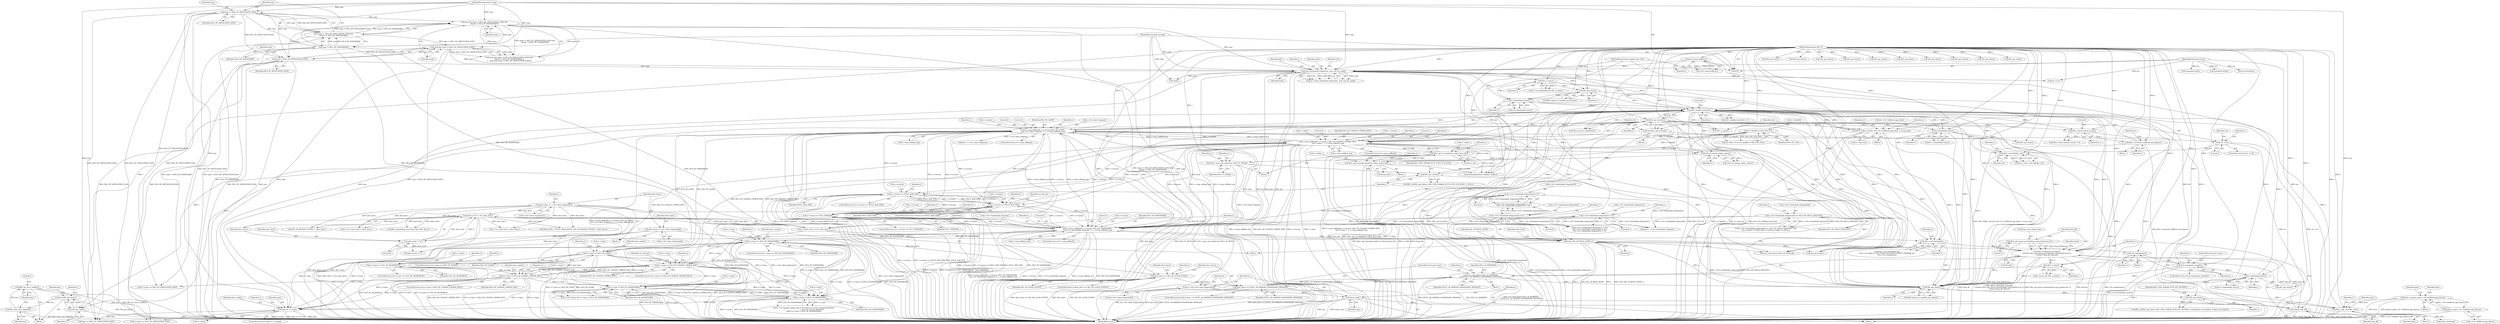 digraph "0_openssl_103b171d8fc282ef435f8de9afbf7782e312961f_3@pointer" {
"1000754" [label="(Call,BIO_set_retry_read(bio))"];
"1000752" [label="(Call,BIO_clear_retry_flags(bio))"];
"1000743" [label="(Call,bio=SSL_get_rbio(s))"];
"1000745" [label="(Call,SSL_get_rbio(s))"];
"1000355" [label="(Call,dtls1_handle_timeout(s))"];
"1001112" [label="(Call,cb(s, SSL_CB_READ_ALERT, j))"];
"1000374" [label="(Call,dtls1_get_record(s))"];
"1000157" [label="(MethodParameterIn,SSL *s)"];
"1001057" [label="(Call,s->msg_callback(0, s->version, SSL3_RT_ALERT, \n\t\t\t\ts->d1->alert_fragment, 2, s, s->msg_callback_arg))"];
"1001404" [label="(Call,s->version == DTLS1_BAD_VER)"];
"1001358" [label="(Call,s->msg_callback(0, s->version, SSL3_RT_CHANGE_CIPHER_SPEC, \n\t\t\t\trr->data, 1, s, s->msg_callback_arg))"];
"1001313" [label="(Call,s->version == DTLS1_BAD_VER)"];
"1001588" [label="(Call,s->version == TLS1_VERSION)"];
"1000906" [label="(Call,s->msg_callback(0, s->version, SSL3_RT_HANDSHAKE, \n\t\t\t\ts->d1->handshake_fragment, 4, s, s->msg_callback_arg))"];
"1000631" [label="(Call,rr->type == SSL3_RT_HANDSHAKE)"];
"1000463" [label="(Call,type == rr->type)"];
"1000216" [label="(Call,have_handshake_fragment(s, type, buf, len, peek))"];
"1000185" [label="(Call,ssl3_setup_buffers(s))"];
"1000192" [label="(Call,type && (type != SSL3_RT_APPLICATION_DATA) && \n\t\t(type != SSL3_RT_HANDSHAKE))"];
"1000198" [label="(Call,type != SSL3_RT_HANDSHAKE)"];
"1000195" [label="(Call,type != SSL3_RT_APPLICATION_DATA)"];
"1000158" [label="(MethodParameterIn,int type)"];
"1000194" [label="(Call,(type != SSL3_RT_APPLICATION_DATA) && \n\t\t(type != SSL3_RT_HANDSHAKE))"];
"1000203" [label="(Call,type != SSL3_RT_APPLICATION_DATA)"];
"1000159" [label="(MethodParameterIn,unsigned char *buf)"];
"1000160" [label="(MethodParameterIn,int len)"];
"1000201" [label="(Call,peek && (type != SSL3_RT_APPLICATION_DATA))"];
"1000161" [label="(MethodParameterIn,int peek)"];
"1000662" [label="(Call,rr->type == SSL3_RT_ALERT)"];
"1001295" [label="(Call,rr->type == SSL3_RT_CHANGE_CIPHER_SPEC)"];
"1000722" [label="(Call,rr->type != SSL3_RT_CHANGE_CIPHER_SPEC)"];
"1000693" [label="(Call,rr->type == TLS1_RT_HEARTBEAT)"];
"1000401" [label="(Call,rr->type != SSL3_RT_HANDSHAKE)"];
"1000420" [label="(Call,rr->type != SSL3_RT_HANDSHAKE)"];
"1000866" [label="(Call,s->d1->handshake_fragment[1] != 0)"];
"1000885" [label="(Call,s->d1->handshake_fragment[3] != 0)"];
"1000834" [label="(Call,s->d1->handshake_fragment[0] == SSL3_MT_HELLO_REQUEST)"];
"1000876" [label="(Call,s->d1->handshake_fragment[2] != 0)"];
"1001334" [label="(Call,rr->data[0] != SSL3_MT_CCS)"];
"1001306" [label="(Call,dtls1_get_ccs_header(rr->data, &ccs_hdr))"];
"1001437" [label="(Call,dtls1_get_message_header(rr->data, &msg_hdr))"];
"1001105" [label="(Call,j = (alert_level << 8) | alert_descr)"];
"1001107" [label="(Call,(alert_level << 8) | alert_descr)"];
"1001108" [label="(Call,alert_level << 8)"];
"1001027" [label="(Call,alert_level = s->d1->alert_fragment[0])"];
"1001037" [label="(Call,alert_descr = s->d1->alert_fragment[1])"];
"1000426" [label="(Call,dtls1_buffer_record(s, &(s->d1->buffered_app_data), rr->seq_num))"];
"1000235" [label="(Call,SSL_get_rbio(s))"];
"1000231" [label="(Call,SSL_in_init(s))"];
"1000924" [label="(Call,SSL_is_init_finished(s))"];
"1001525" [label="(Call,s->handshake_func(s))"];
"1000961" [label="(Call,s->handshake_func(s))"];
"1000956" [label="(Call,ssl3_renegotiate_check(s))"];
"1000953" [label="(Call,ssl3_renegotiate(s))"];
"1000344" [label="(Call,dtls1_copy_record(s, item))"];
"1000333" [label="(Call,SSL_get_rbio(s))"];
"1000321" [label="(Call,SSL_get_rbio(s))"];
"1001194" [label="(Call,dtls1_retransmit_message(s,\n\t\t\t\t\t\t\t\t\t\t dtls1_get_queue_priority(frag->msg_header.seq, 0),\n\t\t\t\t\t\t\t\t\t\t frag_off, &found))"];
"1001196" [label="(Call,dtls1_get_queue_priority(frag->msg_header.seq, 0))"];
"1001191" [label="(Call,n2l3(p, frag_off))"];
"1001188" [label="(Call,n2s(p, seq))"];
"1001178" [label="(Call,*p = &(s->d1->alert_fragment[2]))"];
"1000259" [label="(Call,s->handshake_func(s))"];
"1000383" [label="(Call,dtls1_read_failed(s, ret))"];
"1000377" [label="(Call,ret <= 0)"];
"1000372" [label="(Call,ret=dtls1_get_record(s))"];
"1001475" [label="(Call,dtls1_retransmit_buffered_messages(s))"];
"1001469" [label="(Call,dtls1_check_timeout_num(s))"];
"1001416" [label="(Call,SSL_get_wbio(s))"];
"1001400" [label="(Call,dtls1_reset_seq_numbers(s, SSL3_CC_READ))"];
"1001397" [label="(Call,ssl3_do_change_cipher_spec(s))"];
"1001210" [label="(Call,SSL_in_init(s))"];
"1001213" [label="(Call,ssl3_send_alert(s,SSL3_AL_WARNING,\n\t\t\t\t\t\tDTLS1_AD_MISSING_HANDSHAKE_MESSAGE))"];
"1001171" [label="(Call,alert_descr == DTLS1_AD_MISSING_HANDSHAKE_MESSAGE)"];
"1001129" [label="(Call,alert_descr == SSL_AD_CLOSE_NOTIFY)"];
"1000306" [label="(Call,item = pqueue_pop(s->d1->buffered_app_data.q))"];
"1000308" [label="(Call,pqueue_pop(s->d1->buffered_app_data.q))"];
"1001469" [label="(Call,dtls1_check_timeout_num(s))"];
"1000694" [label="(Call,rr->type)"];
"1000586" [label="(Call,SSL_get_rbio(s))"];
"1000941" [label="(Block,)"];
"1000630" [label="(ControlStructure,if (rr->type == SSL3_RT_HANDSHAKE))"];
"1000333" [label="(Call,SSL_get_rbio(s))"];
"1000527" [label="(Call,!peek)"];
"1001335" [label="(Call,rr->data[0])"];
"1000911" [label="(Identifier,SSL3_RT_HANDSHAKE)"];
"1001396" [label="(Call,!ssl3_do_change_cipher_spec(s))"];
"1001192" [label="(Identifier,p)"];
"1001129" [label="(Call,alert_descr == SSL_AD_CLOSE_NOTIFY)"];
"1000723" [label="(Call,rr->type)"];
"1000231" [label="(Call,SSL_in_init(s))"];
"1000257" [label="(Call,i=s->handshake_func(s))"];
"1001189" [label="(Identifier,p)"];
"1000635" [label="(Identifier,SSL3_RT_HANDSHAKE)"];
"1000912" [label="(Call,s->d1->handshake_fragment)"];
"1001037" [label="(Call,alert_descr = s->d1->alert_fragment[1])"];
"1001195" [label="(Identifier,s)"];
"1000322" [label="(Identifier,s)"];
"1000925" [label="(Identifier,s)"];
"1001107" [label="(Call,(alert_level << 8) | alert_descr)"];
"1000768" [label="(Identifier,dest_maxlen)"];
"1000515" [label="(Call,memcpy(buf,&(rr->data[rr->off]),n))"];
"1001236" [label="(Call,SSLerr(SSL_F_DTLS1_READ_BYTES, SSL_AD_REASON_OFFSET + alert_descr))"];
"1001306" [label="(Call,dtls1_get_ccs_header(rr->data, &ccs_hdr))"];
"1000398" [label="(Identifier,s)"];
"1001027" [label="(Call,alert_level = s->d1->alert_fragment[0])"];
"1000867" [label="(Call,s->d1->handshake_fragment[1])"];
"1001016" [label="(ControlStructure,goto start;)"];
"1000842" [label="(Identifier,SSL3_MT_HELLO_REQUEST)"];
"1000754" [label="(Call,BIO_set_retry_read(bio))"];
"1000382" [label="(Identifier,ret)"];
"1001296" [label="(Call,rr->type)"];
"1001328" [label="(Call,(rr->off != 0) || (rr->data[0] != SSL3_MT_CCS))"];
"1000428" [label="(Call,&(s->d1->buffered_app_data))"];
"1001589" [label="(Call,s->version)"];
"1001317" [label="(Identifier,DTLS1_BAD_VER)"];
"1000465" [label="(Call,rr->type)"];
"1001130" [label="(Identifier,alert_descr)"];
"1001229" [label="(Call,s->s3->fatal_alert = alert_descr)"];
"1001300" [label="(Block,)"];
"1000512" [label="(Call,(unsigned int)len)"];
"1000918" [label="(Identifier,s)"];
"1001196" [label="(Call,dtls1_get_queue_priority(frag->msg_header.seq, 0))"];
"1001571" [label="(Call,SSL_get_rbio(s))"];
"1001059" [label="(Call,s->version)"];
"1001588" [label="(Call,s->version == TLS1_VERSION)"];
"1001689" [label="(Call,ssl3_send_alert(s,SSL3_AL_FATAL,al))"];
"1000308" [label="(Call,pqueue_pop(s->d1->buffered_app_data.q))"];
"1000373" [label="(Identifier,ret)"];
"1000560" [label="(Call,SSL_get_rbio(s))"];
"1000344" [label="(Call,dtls1_copy_record(s, item))"];
"1001437" [label="(Call,dtls1_get_message_header(rr->data, &msg_hdr))"];
"1000204" [label="(Identifier,type)"];
"1001188" [label="(Call,n2s(p, seq))"];
"1000377" [label="(Call,ret <= 0)"];
"1001404" [label="(Call,s->version == DTLS1_BAD_VER)"];
"1000884" [label="(Literal,0)"];
"1000199" [label="(Identifier,type)"];
"1000218" [label="(Identifier,type)"];
"1000676" [label="(Call,dest = s->d1->alert_fragment)"];
"1001319" [label="(Identifier,ccs_hdr_len)"];
"1000321" [label="(Call,SSL_get_rbio(s))"];
"1001039" [label="(Call,s->d1->alert_fragment[1])"];
"1001007" [label="(Call,SSL_get_rbio(s))"];
"1001028" [label="(Identifier,alert_level)"];
"1000874" [label="(Literal,0)"];
"1000462" [label="(ControlStructure,if (type == rr->type))"];
"1000356" [label="(Identifier,s)"];
"1001053" [label="(ControlStructure,if (s->msg_callback))"];
"1001364" [label="(Call,rr->data)"];
"1001359" [label="(Literal,0)"];
"1001128" [label="(ControlStructure,if (alert_descr == SSL_AD_CLOSE_NOTIFY))"];
"1000383" [label="(Call,dtls1_read_failed(s, ret))"];
"1000196" [label="(Identifier,type)"];
"1000421" [label="(Call,rr->type)"];
"1001466" [label="(Block,)"];
"1001408" [label="(Identifier,DTLS1_BAD_VER)"];
"1001416" [label="(Call,SSL_get_wbio(s))"];
"1001058" [label="(Literal,0)"];
"1000334" [label="(Identifier,s)"];
"1000923" [label="(Call,SSL_is_init_finished(s) &&\n\t\t\t!(s->s3->flags & SSL3_FLAGS_NO_RENEGOTIATE_CIPHERS) &&\n\t\t\t!s->s3->renegotiate)"];
"1001312" [label="(ControlStructure,if (s->version == DTLS1_BAD_VER))"];
"1000744" [label="(Identifier,bio)"];
"1001294" [label="(ControlStructure,if (rr->type == SSL3_RT_CHANGE_CIPHER_SPEC))"];
"1001197" [label="(Call,frag->msg_header.seq)"];
"1001203" [label="(Identifier,frag_off)"];
"1001178" [label="(Call,*p = &(s->d1->alert_fragment[2]))"];
"1000734" [label="(Block,)"];
"1000889" [label="(Identifier,s)"];
"1000346" [label="(Identifier,item)"];
"1000645" [label="(Call,dest = s->d1->handshake_fragment)"];
"1001310" [label="(Call,&ccs_hdr)"];
"1001435" [label="(Block,)"];
"1000378" [label="(Identifier,ret)"];
"1000755" [label="(Identifier,bio)"];
"1001068" [label="(Literal,2)"];
"1001479" [label="(Identifier,rr)"];
"1000931" [label="(Identifier,s)"];
"1001049" [label="(Identifier,s)"];
"1000697" [label="(Identifier,TLS1_RT_HEARTBEAT)"];
"1000664" [label="(Identifier,rr)"];
"1000955" [label="(ControlStructure,if (ssl3_renegotiate_check(s)))"];
"1001415" [label="(Call,BIO_ctrl(SSL_get_wbio(s), BIO_CTRL_DGRAM_SCTP_AUTH_CCS_RCVD, 1, NULL))"];
"1001115" [label="(Identifier,j)"];
"1000663" [label="(Call,rr->type)"];
"1000699" [label="(Call,dtls1_process_heartbeat(s))"];
"1001299" [label="(Identifier,SSL3_RT_CHANGE_CIPHER_SPEC)"];
"1000721" [label="(ControlStructure,if (rr->type != SSL3_RT_CHANGE_CIPHER_SPEC))"];
"1001137" [label="(Identifier,s)"];
"1001363" [label="(Identifier,SSL3_RT_CHANGE_CIPHER_SPEC)"];
"1001191" [label="(Call,n2l3(p, frag_off))"];
"1000381" [label="(Call,ret = dtls1_read_failed(s, ret))"];
"1000235" [label="(Call,SSL_get_rbio(s))"];
"1000345" [label="(Identifier,s)"];
"1001216" [label="(Identifier,DTLS1_AD_MISSING_HANDSHAKE_MESSAGE)"];
"1001038" [label="(Identifier,alert_descr)"];
"1001525" [label="(Call,s->handshake_func(s))"];
"1000589" [label="(Call,SSL_get_rbio(s))"];
"1001207" [label="(Call,! found  && SSL_in_init(s))"];
"1000226" [label="(Call,!s->in_handshake && SSL_in_init(s))"];
"1000186" [label="(Identifier,s)"];
"1000875" [label="(Call,(s->d1->handshake_fragment[2] != 0) ||\n\t\t\t(s->d1->handshake_fragment[3] != 0))"];
"1000354" [label="(Call,dtls1_handle_timeout(s) > 0)"];
"1001108" [label="(Call,alert_level << 8)"];
"1000715" [label="(Call,SSL_get_rbio(s))"];
"1000214" [label="(Call,ret = have_handshake_fragment(s, type, buf, len, peek))"];
"1000385" [label="(Identifier,ret)"];
"1000834" [label="(Call,s->d1->handshake_fragment[0] == SSL3_MT_HELLO_REQUEST)"];
"1000962" [label="(Identifier,s)"];
"1000669" [label="(Identifier,dest_maxlen)"];
"1000494" [label="(Return,return(len);)"];
"1001427" [label="(Identifier,s)"];
"1001139" [label="(Call,SSL_get_rbio(s))"];
"1000885" [label="(Call,s->d1->handshake_fragment[3] != 0)"];
"1001403" [label="(ControlStructure,if (s->version == DTLS1_BAD_VER))"];
"1000320" [label="(Call,BIO_dgram_is_sctp(SSL_get_rbio(s)))"];
"1001114" [label="(Identifier,SSL_CB_READ_ALERT)"];
"1001398" [label="(Identifier,s)"];
"1001697" [label="(MethodReturn,int)"];
"1001304" [label="(Identifier,ccs_hdr_len)"];
"1000638" [label="(Identifier,dest_maxlen)"];
"1001213" [label="(Call,ssl3_send_alert(s,SSL3_AL_WARNING,\n\t\t\t\t\t\tDTLS1_AD_MISSING_HANDSHAKE_MESSAGE))"];
"1000746" [label="(Identifier,s)"];
"1000191" [label="(Call,(type && (type != SSL3_RT_APPLICATION_DATA) && \n\t\t(type != SSL3_RT_HANDSHAKE)) ||\n\t    (peek && (type != SSL3_RT_APPLICATION_DATA)))"];
"1001193" [label="(Identifier,frag_off)"];
"1000846" [label="(Identifier,s)"];
"1001313" [label="(Call,s->version == DTLS1_BAD_VER)"];
"1000886" [label="(Call,s->d1->handshake_fragment[3])"];
"1000498" [label="(Call,(unsigned int)len)"];
"1000724" [label="(Identifier,rr)"];
"1001112" [label="(Call,cb(s, SSL_CB_READ_ALERT, j))"];
"1000349" [label="(Identifier,item)"];
"1000203" [label="(Call,type != SSL3_RT_APPLICATION_DATA)"];
"1000157" [label="(MethodParameterIn,SSL *s)"];
"1000220" [label="(Identifier,len)"];
"1001118" [label="(Identifier,alert_level)"];
"1000185" [label="(Call,ssl3_setup_buffers(s))"];
"1001104" [label="(Block,)"];
"1000236" [label="(Identifier,s)"];
"1000198" [label="(Call,type != SSL3_RT_HANDSHAKE)"];
"1001470" [label="(Identifier,s)"];
"1000192" [label="(Call,type && (type != SSL3_RT_APPLICATION_DATA) && \n\t\t(type != SSL3_RT_HANDSHAKE))"];
"1001062" [label="(Identifier,SSL3_RT_ALERT)"];
"1001315" [label="(Identifier,s)"];
"1001209" [label="(Identifier,found)"];
"1001069" [label="(Identifier,s)"];
"1000954" [label="(Identifier,s)"];
"1001360" [label="(Call,s->version)"];
"1001400" [label="(Call,dtls1_reset_seq_numbers(s, SSL3_CC_READ))"];
"1000219" [label="(Identifier,buf)"];
"1000631" [label="(Call,rr->type == SSL3_RT_HANDSHAKE)"];
"1000160" [label="(MethodParameterIn,int len)"];
"1001204" [label="(Call,&found)"];
"1001592" [label="(Identifier,TLS1_VERSION)"];
"1000402" [label="(Call,rr->type)"];
"1000749" [label="(Identifier,s)"];
"1000427" [label="(Identifier,s)"];
"1001476" [label="(Identifier,s)"];
"1000371" [label="(Block,)"];
"1001190" [label="(Identifier,seq)"];
"1001402" [label="(Identifier,SSL3_CC_READ)"];
"1000743" [label="(Call,bio=SSL_get_rbio(s))"];
"1000332" [label="(Call,BIO_ctrl(SSL_get_rbio(s), BIO_CTRL_DGRAM_SCTP_SET_RCVINFO, sizeof(rdata->recordinfo), &rdata->recordinfo))"];
"1000906" [label="(Call,s->msg_callback(0, s->version, SSL3_RT_HANDSHAKE, \n\t\t\t\ts->d1->handshake_fragment, 4, s, s->msg_callback_arg))"];
"1001117" [label="(Call,alert_level == 1)"];
"1000195" [label="(Call,type != SSL3_RT_APPLICATION_DATA)"];
"1001109" [label="(Identifier,alert_level)"];
"1000604" [label="(Call,SSL_get_rbio(s))"];
"1000306" [label="(Call,item = pqueue_pop(s->d1->buffered_app_data.q))"];
"1000491" [label="(Call,len <= 0)"];
"1000957" [label="(Identifier,s)"];
"1000902" [label="(ControlStructure,if (s->msg_callback))"];
"1000661" [label="(ControlStructure,if (rr->type == SSL3_RT_ALERT))"];
"1000731" [label="(Identifier,rr)"];
"1001441" [label="(Call,&msg_hdr)"];
"1001238" [label="(Call,SSL_AD_REASON_OFFSET + alert_descr)"];
"1001369" [label="(Call,s->msg_callback_arg)"];
"1000960" [label="(Identifier,i)"];
"1001215" [label="(Identifier,SSL3_AL_WARNING)"];
"1000662" [label="(Call,rr->type == SSL3_RT_ALERT)"];
"1000471" [label="(Call,SSL_in_init(s))"];
"1000961" [label="(Call,s->handshake_func(s))"];
"1000880" [label="(Identifier,s)"];
"1001274" [label="(ControlStructure,goto start;)"];
"1001368" [label="(Identifier,s)"];
"1001171" [label="(Call,alert_descr == DTLS1_AD_MISSING_HANDSHAKE_MESSAGE)"];
"1000318" [label="(Block,)"];
"1001412" [label="(Identifier,s)"];
"1000205" [label="(Identifier,SSL3_RT_APPLICATION_DATA)"];
"1000351" [label="(Call,pitem_free(item))"];
"1000197" [label="(Identifier,SSL3_RT_APPLICATION_DATA)"];
"1001307" [label="(Call,rr->data)"];
"1001405" [label="(Call,s->version)"];
"1001358" [label="(Call,s->msg_callback(0, s->version, SSL3_RT_CHANGE_CIPHER_SPEC, \n\t\t\t\trr->data, 1, s, s->msg_callback_arg))"];
"1001446" [label="(Identifier,rr)"];
"1001314" [label="(Call,s->version)"];
"1000217" [label="(Identifier,s)"];
"1000232" [label="(Identifier,s)"];
"1000594" [label="(Call,SSL_get_rbio(s))"];
"1000158" [label="(MethodParameterIn,int type)"];
"1000426" [label="(Call,dtls1_buffer_record(s, &(s->d1->buffered_app_data), rr->seq_num))"];
"1000953" [label="(Call,ssl3_renegotiate(s))"];
"1001438" [label="(Call,rr->data)"];
"1000835" [label="(Call,s->d1->handshake_fragment[0])"];
"1000876" [label="(Call,s->d1->handshake_fragment[2] != 0)"];
"1000307" [label="(Identifier,item)"];
"1000692" [label="(ControlStructure,if (rr->type == TLS1_RT_HEARTBEAT))"];
"1001111" [label="(Identifier,alert_descr)"];
"1000379" [label="(Literal,0)"];
"1001418" [label="(Identifier,BIO_CTRL_DGRAM_SCTP_AUTH_CCS_RCVD)"];
"1000420" [label="(Call,rr->type != SSL3_RT_HANDSHAKE)"];
"1001106" [label="(Identifier,j)"];
"1001194" [label="(Call,dtls1_retransmit_message(s,\n\t\t\t\t\t\t\t\t\t\t dtls1_get_queue_priority(frag->msg_header.seq, 0),\n\t\t\t\t\t\t\t\t\t\t frag_off, &found))"];
"1000414" [label="(Call,s->s3->change_cipher_spec /* set when we receive ChangeCipherSpec,\n\t                               * reset by ssl3_get_finished */\n\t\t&& (rr->type != SSL3_RT_HANDSHAKE))"];
"1001121" [label="(Call,s->s3->warn_alert = alert_descr)"];
"1001180" [label="(Call,&(s->d1->alert_fragment[2]))"];
"1001587" [label="(ControlStructure,if (s->version == TLS1_VERSION))"];
"1000384" [label="(Identifier,s)"];
"1000956" [label="(Call,ssl3_renegotiate_check(s))"];
"1001155" [label="(Call,SSL_get_rbio(s))"];
"1000221" [label="(Identifier,peek)"];
"1001325" [label="(Identifier,rr)"];
"1000745" [label="(Call,SSL_get_rbio(s))"];
"1001354" [label="(ControlStructure,if (s->msg_callback))"];
"1000866" [label="(Call,s->d1->handshake_fragment[1] != 0)"];
"1000161" [label="(MethodParameterIn,int peek)"];
"1001025" [label="(Block,)"];
"1001173" [label="(Identifier,DTLS1_AD_MISSING_HANDSHAKE_MESSAGE)"];
"1000712" [label="(Call,SSL_get_rbio(s))"];
"1000395" [label="(Call,s->d1->listen && rr->type != SSL3_RT_HANDSHAKE)"];
"1001174" [label="(Block,)"];
"1001417" [label="(Identifier,s)"];
"1000632" [label="(Call,rr->type)"];
"1000375" [label="(Identifier,s)"];
"1001029" [label="(Call,s->d1->alert_fragment[0])"];
"1001367" [label="(Literal,1)"];
"1000234" [label="(Call,BIO_dgram_is_sctp(SSL_get_rbio(s)))"];
"1000752" [label="(Call,BIO_clear_retry_flags(bio))"];
"1001070" [label="(Call,s->msg_callback_arg)"];
"1001212" [label="(Block,)"];
"1000202" [label="(Identifier,peek)"];
"1000216" [label="(Call,have_handshake_fragment(s, type, buf, len, peek))"];
"1001523" [label="(Call,i=s->handshake_func(s))"];
"1001179" [label="(Identifier,p)"];
"1000729" [label="(Call,rr->type == SSL3_RT_APPLICATION_DATA)"];
"1000201" [label="(Call,peek && (type != SSL3_RT_APPLICATION_DATA))"];
"1001241" [label="(Call,BIO_snprintf(tmp,sizeof tmp,\"%d\",alert_descr))"];
"1000758" [label="(Literal,1)"];
"1000907" [label="(Literal,0)"];
"1001340" [label="(Identifier,SSL3_MT_CCS)"];
"1000700" [label="(Identifier,s)"];
"1000893" [label="(Literal,0)"];
"1001105" [label="(Call,j = (alert_level << 8) | alert_descr)"];
"1001136" [label="(Call,SSL_get_rbio(s))"];
"1001057" [label="(Call,s->msg_callback(0, s->version, SSL3_RT_ALERT, \n\t\t\t\ts->d1->alert_fragment, 2, s, s->msg_callback_arg))"];
"1001376" [label="(Identifier,s)"];
"1000357" [label="(Literal,0)"];
"1000193" [label="(Identifier,type)"];
"1001471" [label="(Literal,0)"];
"1000877" [label="(Call,s->d1->handshake_fragment[2])"];
"1000317" [label="(Identifier,item)"];
"1000374" [label="(Call,dtls1_get_record(s))"];
"1001295" [label="(Call,rr->type == SSL3_RT_CHANGE_CIPHER_SPEC)"];
"1001210" [label="(Call,SSL_in_init(s))"];
"1000401" [label="(Call,rr->type != SSL3_RT_HANDSHAKE)"];
"1001401" [label="(Identifier,s)"];
"1001131" [label="(Identifier,SSL_AD_CLOSE_NOTIFY)"];
"1000376" [label="(ControlStructure,if (ret <= 0))"];
"1000184" [label="(Call,!ssl3_setup_buffers(s))"];
"1000472" [label="(Identifier,s)"];
"1000259" [label="(Call,s->handshake_func(s))"];
"1001526" [label="(Identifier,s)"];
"1000726" [label="(Identifier,SSL3_RT_CHANGE_CIPHER_SPEC)"];
"1000194" [label="(Call,(type != SSL3_RT_APPLICATION_DATA) && \n\t\t(type != SSL3_RT_HANDSHAKE))"];
"1000439" [label="(Identifier,rr)"];
"1000464" [label="(Identifier,type)"];
"1000335" [label="(Identifier,BIO_CTRL_DGRAM_SCTP_SET_RCVINFO)"];
"1001214" [label="(Identifier,s)"];
"1000865" [label="(Call,(s->d1->handshake_fragment[1] != 0) ||\n\t\t\t(s->d1->handshake_fragment[2] != 0) ||\n\t\t\t(s->d1->handshake_fragment[3] != 0))"];
"1000463" [label="(Call,type == rr->type)"];
"1001211" [label="(Identifier,s)"];
"1000159" [label="(MethodParameterIn,unsigned char *buf)"];
"1001063" [label="(Call,s->d1->alert_fragment)"];
"1001170" [label="(ControlStructure,if (alert_descr == DTLS1_AD_MISSING_HANDSHAKE_MESSAGE))"];
"1000434" [label="(Call,rr->seq_num)"];
"1001113" [label="(Identifier,s)"];
"1000260" [label="(Identifier,s)"];
"1001158" [label="(Call,SSL_get_rbio(s))"];
"1001334" [label="(Call,rr->data[0] != SSL3_MT_CCS)"];
"1001397" [label="(Call,ssl3_do_change_cipher_spec(s))"];
"1000355" [label="(Call,dtls1_handle_timeout(s))"];
"1000474" [label="(Call,type == SSL3_RT_APPLICATION_DATA)"];
"1000753" [label="(Identifier,bio)"];
"1001110" [label="(Literal,8)"];
"1000372" [label="(Call,ret=dtls1_get_record(s))"];
"1001076" [label="(Identifier,s)"];
"1000425" [label="(Block,)"];
"1000833" [label="(Call,(s->d1->handshake_fragment[0] == SSL3_MT_HELLO_REQUEST) &&\n\t\t(s->session != NULL) && (s->session->cipher != NULL))"];
"1000424" [label="(Identifier,SSL3_RT_HANDSHAKE)"];
"1001172" [label="(Identifier,alert_descr)"];
"1000924" [label="(Call,SSL_is_init_finished(s))"];
"1000200" [label="(Identifier,SSL3_RT_HANDSHAKE)"];
"1000693" [label="(Call,rr->type == TLS1_RT_HEARTBEAT)"];
"1000959" [label="(Call,i=s->handshake_func(s))"];
"1001468" [label="(Call,dtls1_check_timeout_num(s) < 0)"];
"1000563" [label="(Call,rr->type == SSL3_RT_APPLICATION_DATA)"];
"1000919" [label="(Call,s->msg_callback_arg)"];
"1000695" [label="(Identifier,rr)"];
"1001596" [label="(Identifier,rr)"];
"1001202" [label="(Literal,0)"];
"1001406" [label="(Identifier,s)"];
"1000917" [label="(Literal,4)"];
"1000620" [label="(Identifier,dest_maxlen)"];
"1000722" [label="(Call,rr->type != SSL3_RT_CHANGE_CIPHER_SPEC)"];
"1000908" [label="(Call,s->version)"];
"1000304" [label="(Block,)"];
"1001601" [label="(Identifier,al)"];
"1000405" [label="(Identifier,SSL3_RT_HANDSHAKE)"];
"1000666" [label="(Identifier,SSL3_RT_ALERT)"];
"1001475" [label="(Call,dtls1_retransmit_buffered_messages(s))"];
"1000309" [label="(Call,s->d1->buffered_app_data.q)"];
"1000754" -> "1000734"  [label="AST: "];
"1000754" -> "1000755"  [label="CFG: "];
"1000755" -> "1000754"  [label="AST: "];
"1000758" -> "1000754"  [label="CFG: "];
"1000754" -> "1001697"  [label="DDG: BIO_set_retry_read(bio)"];
"1000754" -> "1001697"  [label="DDG: bio"];
"1000752" -> "1000754"  [label="DDG: bio"];
"1000752" -> "1000734"  [label="AST: "];
"1000752" -> "1000753"  [label="CFG: "];
"1000753" -> "1000752"  [label="AST: "];
"1000755" -> "1000752"  [label="CFG: "];
"1000752" -> "1001697"  [label="DDG: BIO_clear_retry_flags(bio)"];
"1000743" -> "1000752"  [label="DDG: bio"];
"1000743" -> "1000734"  [label="AST: "];
"1000743" -> "1000745"  [label="CFG: "];
"1000744" -> "1000743"  [label="AST: "];
"1000745" -> "1000743"  [label="AST: "];
"1000749" -> "1000743"  [label="CFG: "];
"1000743" -> "1001697"  [label="DDG: SSL_get_rbio(s)"];
"1000745" -> "1000743"  [label="DDG: s"];
"1000745" -> "1000746"  [label="CFG: "];
"1000746" -> "1000745"  [label="AST: "];
"1000745" -> "1001697"  [label="DDG: s"];
"1000355" -> "1000745"  [label="DDG: s"];
"1000374" -> "1000745"  [label="DDG: s"];
"1000157" -> "1000745"  [label="DDG: s"];
"1000355" -> "1000354"  [label="AST: "];
"1000355" -> "1000356"  [label="CFG: "];
"1000356" -> "1000355"  [label="AST: "];
"1000357" -> "1000355"  [label="CFG: "];
"1000355" -> "1001697"  [label="DDG: s"];
"1000355" -> "1000321"  [label="DDG: s"];
"1000355" -> "1000354"  [label="DDG: s"];
"1001112" -> "1000355"  [label="DDG: s"];
"1000374" -> "1000355"  [label="DDG: s"];
"1000426" -> "1000355"  [label="DDG: s"];
"1000235" -> "1000355"  [label="DDG: s"];
"1000924" -> "1000355"  [label="DDG: s"];
"1000216" -> "1000355"  [label="DDG: s"];
"1001525" -> "1000355"  [label="DDG: s"];
"1000961" -> "1000355"  [label="DDG: s"];
"1000231" -> "1000355"  [label="DDG: s"];
"1000344" -> "1000355"  [label="DDG: s"];
"1001358" -> "1000355"  [label="DDG: s"];
"1001194" -> "1000355"  [label="DDG: s"];
"1000259" -> "1000355"  [label="DDG: s"];
"1000383" -> "1000355"  [label="DDG: s"];
"1001475" -> "1000355"  [label="DDG: s"];
"1001416" -> "1000355"  [label="DDG: s"];
"1001210" -> "1000355"  [label="DDG: s"];
"1000956" -> "1000355"  [label="DDG: s"];
"1001057" -> "1000355"  [label="DDG: s"];
"1001213" -> "1000355"  [label="DDG: s"];
"1000157" -> "1000355"  [label="DDG: s"];
"1000355" -> "1000374"  [label="DDG: s"];
"1000355" -> "1000426"  [label="DDG: s"];
"1000355" -> "1000471"  [label="DDG: s"];
"1000355" -> "1000699"  [label="DDG: s"];
"1000355" -> "1000906"  [label="DDG: s"];
"1000355" -> "1000924"  [label="DDG: s"];
"1000355" -> "1001057"  [label="DDG: s"];
"1000355" -> "1001112"  [label="DDG: s"];
"1000355" -> "1001136"  [label="DDG: s"];
"1000355" -> "1001194"  [label="DDG: s"];
"1000355" -> "1001358"  [label="DDG: s"];
"1000355" -> "1001397"  [label="DDG: s"];
"1000355" -> "1001469"  [label="DDG: s"];
"1000355" -> "1001525"  [label="DDG: s"];
"1000355" -> "1001689"  [label="DDG: s"];
"1001112" -> "1001104"  [label="AST: "];
"1001112" -> "1001115"  [label="CFG: "];
"1001113" -> "1001112"  [label="AST: "];
"1001114" -> "1001112"  [label="AST: "];
"1001115" -> "1001112"  [label="AST: "];
"1001118" -> "1001112"  [label="CFG: "];
"1001112" -> "1001697"  [label="DDG: s"];
"1001112" -> "1001697"  [label="DDG: SSL_CB_READ_ALERT"];
"1001112" -> "1001697"  [label="DDG: j"];
"1001112" -> "1001697"  [label="DDG: cb(s, SSL_CB_READ_ALERT, j)"];
"1001112" -> "1000321"  [label="DDG: s"];
"1000374" -> "1001112"  [label="DDG: s"];
"1001057" -> "1001112"  [label="DDG: s"];
"1000157" -> "1001112"  [label="DDG: s"];
"1001105" -> "1001112"  [label="DDG: j"];
"1001112" -> "1001136"  [label="DDG: s"];
"1001112" -> "1001194"  [label="DDG: s"];
"1001112" -> "1001689"  [label="DDG: s"];
"1000374" -> "1000372"  [label="AST: "];
"1000374" -> "1000375"  [label="CFG: "];
"1000375" -> "1000374"  [label="AST: "];
"1000372" -> "1000374"  [label="CFG: "];
"1000374" -> "1001697"  [label="DDG: s"];
"1000374" -> "1000321"  [label="DDG: s"];
"1000374" -> "1000372"  [label="DDG: s"];
"1000157" -> "1000374"  [label="DDG: s"];
"1000374" -> "1000383"  [label="DDG: s"];
"1000374" -> "1000426"  [label="DDG: s"];
"1000374" -> "1000471"  [label="DDG: s"];
"1000374" -> "1000699"  [label="DDG: s"];
"1000374" -> "1000906"  [label="DDG: s"];
"1000374" -> "1000924"  [label="DDG: s"];
"1000374" -> "1001057"  [label="DDG: s"];
"1000374" -> "1001136"  [label="DDG: s"];
"1000374" -> "1001194"  [label="DDG: s"];
"1000374" -> "1001358"  [label="DDG: s"];
"1000374" -> "1001397"  [label="DDG: s"];
"1000374" -> "1001469"  [label="DDG: s"];
"1000374" -> "1001525"  [label="DDG: s"];
"1000374" -> "1001689"  [label="DDG: s"];
"1000157" -> "1000156"  [label="AST: "];
"1000157" -> "1001697"  [label="DDG: s"];
"1000157" -> "1000185"  [label="DDG: s"];
"1000157" -> "1000216"  [label="DDG: s"];
"1000157" -> "1000231"  [label="DDG: s"];
"1000157" -> "1000235"  [label="DDG: s"];
"1000157" -> "1000259"  [label="DDG: s"];
"1000157" -> "1000321"  [label="DDG: s"];
"1000157" -> "1000333"  [label="DDG: s"];
"1000157" -> "1000344"  [label="DDG: s"];
"1000157" -> "1000383"  [label="DDG: s"];
"1000157" -> "1000426"  [label="DDG: s"];
"1000157" -> "1000471"  [label="DDG: s"];
"1000157" -> "1000560"  [label="DDG: s"];
"1000157" -> "1000586"  [label="DDG: s"];
"1000157" -> "1000589"  [label="DDG: s"];
"1000157" -> "1000594"  [label="DDG: s"];
"1000157" -> "1000604"  [label="DDG: s"];
"1000157" -> "1000699"  [label="DDG: s"];
"1000157" -> "1000712"  [label="DDG: s"];
"1000157" -> "1000715"  [label="DDG: s"];
"1000157" -> "1000906"  [label="DDG: s"];
"1000157" -> "1000924"  [label="DDG: s"];
"1000157" -> "1000953"  [label="DDG: s"];
"1000157" -> "1000956"  [label="DDG: s"];
"1000157" -> "1000961"  [label="DDG: s"];
"1000157" -> "1001007"  [label="DDG: s"];
"1000157" -> "1001057"  [label="DDG: s"];
"1000157" -> "1001136"  [label="DDG: s"];
"1000157" -> "1001139"  [label="DDG: s"];
"1000157" -> "1001155"  [label="DDG: s"];
"1000157" -> "1001158"  [label="DDG: s"];
"1000157" -> "1001194"  [label="DDG: s"];
"1000157" -> "1001210"  [label="DDG: s"];
"1000157" -> "1001213"  [label="DDG: s"];
"1000157" -> "1001358"  [label="DDG: s"];
"1000157" -> "1001397"  [label="DDG: s"];
"1000157" -> "1001400"  [label="DDG: s"];
"1000157" -> "1001416"  [label="DDG: s"];
"1000157" -> "1001469"  [label="DDG: s"];
"1000157" -> "1001475"  [label="DDG: s"];
"1000157" -> "1001525"  [label="DDG: s"];
"1000157" -> "1001571"  [label="DDG: s"];
"1000157" -> "1001689"  [label="DDG: s"];
"1001057" -> "1001053"  [label="AST: "];
"1001057" -> "1001070"  [label="CFG: "];
"1001058" -> "1001057"  [label="AST: "];
"1001059" -> "1001057"  [label="AST: "];
"1001062" -> "1001057"  [label="AST: "];
"1001063" -> "1001057"  [label="AST: "];
"1001068" -> "1001057"  [label="AST: "];
"1001069" -> "1001057"  [label="AST: "];
"1001070" -> "1001057"  [label="AST: "];
"1001076" -> "1001057"  [label="CFG: "];
"1001057" -> "1001697"  [label="DDG: SSL3_RT_ALERT"];
"1001057" -> "1001697"  [label="DDG: s->msg_callback(0, s->version, SSL3_RT_ALERT, \n\t\t\t\ts->d1->alert_fragment, 2, s, s->msg_callback_arg)"];
"1001057" -> "1001697"  [label="DDG: s->d1->alert_fragment"];
"1001057" -> "1001697"  [label="DDG: s"];
"1001057" -> "1001697"  [label="DDG: s->msg_callback_arg"];
"1001057" -> "1001697"  [label="DDG: s->version"];
"1001057" -> "1000321"  [label="DDG: s"];
"1001057" -> "1000662"  [label="DDG: SSL3_RT_ALERT"];
"1001057" -> "1000676"  [label="DDG: s->d1->alert_fragment"];
"1001057" -> "1000906"  [label="DDG: s->version"];
"1001057" -> "1000906"  [label="DDG: s->msg_callback_arg"];
"1001404" -> "1001057"  [label="DDG: s->version"];
"1001588" -> "1001057"  [label="DDG: s->version"];
"1000906" -> "1001057"  [label="DDG: s->version"];
"1000906" -> "1001057"  [label="DDG: s->msg_callback_arg"];
"1001358" -> "1001057"  [label="DDG: s->version"];
"1001358" -> "1001057"  [label="DDG: s->msg_callback_arg"];
"1001313" -> "1001057"  [label="DDG: s->version"];
"1000662" -> "1001057"  [label="DDG: SSL3_RT_ALERT"];
"1001057" -> "1001136"  [label="DDG: s"];
"1001057" -> "1001178"  [label="DDG: s->d1->alert_fragment"];
"1001057" -> "1001194"  [label="DDG: s"];
"1001057" -> "1001313"  [label="DDG: s->version"];
"1001057" -> "1001358"  [label="DDG: s->msg_callback_arg"];
"1001057" -> "1001588"  [label="DDG: s->version"];
"1001057" -> "1001689"  [label="DDG: s"];
"1001404" -> "1001403"  [label="AST: "];
"1001404" -> "1001408"  [label="CFG: "];
"1001405" -> "1001404"  [label="AST: "];
"1001408" -> "1001404"  [label="AST: "];
"1001412" -> "1001404"  [label="CFG: "];
"1001417" -> "1001404"  [label="CFG: "];
"1001404" -> "1001697"  [label="DDG: s->version"];
"1001404" -> "1001697"  [label="DDG: s->version == DTLS1_BAD_VER"];
"1001404" -> "1001697"  [label="DDG: DTLS1_BAD_VER"];
"1001404" -> "1000906"  [label="DDG: s->version"];
"1001404" -> "1001313"  [label="DDG: s->version"];
"1001404" -> "1001313"  [label="DDG: DTLS1_BAD_VER"];
"1001358" -> "1001404"  [label="DDG: s->version"];
"1001313" -> "1001404"  [label="DDG: s->version"];
"1001313" -> "1001404"  [label="DDG: DTLS1_BAD_VER"];
"1001404" -> "1001588"  [label="DDG: s->version"];
"1001358" -> "1001354"  [label="AST: "];
"1001358" -> "1001369"  [label="CFG: "];
"1001359" -> "1001358"  [label="AST: "];
"1001360" -> "1001358"  [label="AST: "];
"1001363" -> "1001358"  [label="AST: "];
"1001364" -> "1001358"  [label="AST: "];
"1001367" -> "1001358"  [label="AST: "];
"1001368" -> "1001358"  [label="AST: "];
"1001369" -> "1001358"  [label="AST: "];
"1001376" -> "1001358"  [label="CFG: "];
"1001358" -> "1001697"  [label="DDG: SSL3_RT_CHANGE_CIPHER_SPEC"];
"1001358" -> "1001697"  [label="DDG: s->version"];
"1001358" -> "1001697"  [label="DDG: rr->data"];
"1001358" -> "1001697"  [label="DDG: s->msg_callback(0, s->version, SSL3_RT_CHANGE_CIPHER_SPEC, \n\t\t\t\trr->data, 1, s, s->msg_callback_arg)"];
"1001358" -> "1001697"  [label="DDG: s->msg_callback_arg"];
"1001358" -> "1000321"  [label="DDG: s"];
"1001358" -> "1000515"  [label="DDG: rr->data"];
"1001358" -> "1000722"  [label="DDG: SSL3_RT_CHANGE_CIPHER_SPEC"];
"1001358" -> "1000906"  [label="DDG: s->version"];
"1001358" -> "1000906"  [label="DDG: s->msg_callback_arg"];
"1001358" -> "1001295"  [label="DDG: SSL3_RT_CHANGE_CIPHER_SPEC"];
"1001358" -> "1001306"  [label="DDG: rr->data"];
"1001358" -> "1001313"  [label="DDG: s->version"];
"1001313" -> "1001358"  [label="DDG: s->version"];
"1001295" -> "1001358"  [label="DDG: SSL3_RT_CHANGE_CIPHER_SPEC"];
"1001334" -> "1001358"  [label="DDG: rr->data[0]"];
"1001306" -> "1001358"  [label="DDG: rr->data"];
"1000906" -> "1001358"  [label="DDG: s->msg_callback_arg"];
"1001358" -> "1001397"  [label="DDG: s"];
"1001358" -> "1001437"  [label="DDG: rr->data"];
"1001358" -> "1001588"  [label="DDG: s->version"];
"1001313" -> "1001312"  [label="AST: "];
"1001313" -> "1001317"  [label="CFG: "];
"1001314" -> "1001313"  [label="AST: "];
"1001317" -> "1001313"  [label="AST: "];
"1001319" -> "1001313"  [label="CFG: "];
"1001325" -> "1001313"  [label="CFG: "];
"1001313" -> "1001697"  [label="DDG: s->version == DTLS1_BAD_VER"];
"1001313" -> "1001697"  [label="DDG: DTLS1_BAD_VER"];
"1001313" -> "1001697"  [label="DDG: s->version"];
"1001313" -> "1000906"  [label="DDG: s->version"];
"1001588" -> "1001313"  [label="DDG: s->version"];
"1000906" -> "1001313"  [label="DDG: s->version"];
"1001313" -> "1001588"  [label="DDG: s->version"];
"1001588" -> "1001587"  [label="AST: "];
"1001588" -> "1001592"  [label="CFG: "];
"1001589" -> "1001588"  [label="AST: "];
"1001592" -> "1001588"  [label="AST: "];
"1001596" -> "1001588"  [label="CFG: "];
"1001601" -> "1001588"  [label="CFG: "];
"1001588" -> "1001697"  [label="DDG: s->version"];
"1001588" -> "1001697"  [label="DDG: s->version == TLS1_VERSION"];
"1001588" -> "1001697"  [label="DDG: TLS1_VERSION"];
"1001588" -> "1000906"  [label="DDG: s->version"];
"1000906" -> "1001588"  [label="DDG: s->version"];
"1000906" -> "1000902"  [label="AST: "];
"1000906" -> "1000919"  [label="CFG: "];
"1000907" -> "1000906"  [label="AST: "];
"1000908" -> "1000906"  [label="AST: "];
"1000911" -> "1000906"  [label="AST: "];
"1000912" -> "1000906"  [label="AST: "];
"1000917" -> "1000906"  [label="AST: "];
"1000918" -> "1000906"  [label="AST: "];
"1000919" -> "1000906"  [label="AST: "];
"1000925" -> "1000906"  [label="CFG: "];
"1000906" -> "1001697"  [label="DDG: s->msg_callback_arg"];
"1000906" -> "1001697"  [label="DDG: SSL3_RT_HANDSHAKE"];
"1000906" -> "1001697"  [label="DDG: s->msg_callback(0, s->version, SSL3_RT_HANDSHAKE, \n\t\t\t\ts->d1->handshake_fragment, 4, s, s->msg_callback_arg)"];
"1000906" -> "1001697"  [label="DDG: s->version"];
"1000906" -> "1001697"  [label="DDG: s->d1->handshake_fragment"];
"1000906" -> "1000401"  [label="DDG: SSL3_RT_HANDSHAKE"];
"1000906" -> "1000420"  [label="DDG: SSL3_RT_HANDSHAKE"];
"1000906" -> "1000631"  [label="DDG: SSL3_RT_HANDSHAKE"];
"1000631" -> "1000906"  [label="DDG: SSL3_RT_HANDSHAKE"];
"1000866" -> "1000906"  [label="DDG: s->d1->handshake_fragment[1]"];
"1000885" -> "1000906"  [label="DDG: s->d1->handshake_fragment[3]"];
"1000834" -> "1000906"  [label="DDG: s->d1->handshake_fragment[0]"];
"1000876" -> "1000906"  [label="DDG: s->d1->handshake_fragment[2]"];
"1000906" -> "1000924"  [label="DDG: s"];
"1000631" -> "1000630"  [label="AST: "];
"1000631" -> "1000635"  [label="CFG: "];
"1000632" -> "1000631"  [label="AST: "];
"1000635" -> "1000631"  [label="AST: "];
"1000638" -> "1000631"  [label="CFG: "];
"1000664" -> "1000631"  [label="CFG: "];
"1000631" -> "1001697"  [label="DDG: rr->type"];
"1000631" -> "1001697"  [label="DDG: rr->type == SSL3_RT_HANDSHAKE"];
"1000631" -> "1001697"  [label="DDG: SSL3_RT_HANDSHAKE"];
"1000631" -> "1000401"  [label="DDG: rr->type"];
"1000631" -> "1000401"  [label="DDG: SSL3_RT_HANDSHAKE"];
"1000631" -> "1000420"  [label="DDG: rr->type"];
"1000631" -> "1000420"  [label="DDG: SSL3_RT_HANDSHAKE"];
"1000631" -> "1000463"  [label="DDG: rr->type"];
"1000463" -> "1000631"  [label="DDG: rr->type"];
"1000401" -> "1000631"  [label="DDG: SSL3_RT_HANDSHAKE"];
"1000198" -> "1000631"  [label="DDG: SSL3_RT_HANDSHAKE"];
"1000420" -> "1000631"  [label="DDG: SSL3_RT_HANDSHAKE"];
"1000631" -> "1000662"  [label="DDG: rr->type"];
"1000631" -> "1001295"  [label="DDG: rr->type"];
"1000463" -> "1000462"  [label="AST: "];
"1000463" -> "1000465"  [label="CFG: "];
"1000464" -> "1000463"  [label="AST: "];
"1000465" -> "1000463"  [label="AST: "];
"1000472" -> "1000463"  [label="CFG: "];
"1000620" -> "1000463"  [label="CFG: "];
"1000463" -> "1001697"  [label="DDG: rr->type"];
"1000463" -> "1001697"  [label="DDG: type == rr->type"];
"1000463" -> "1001697"  [label="DDG: type"];
"1000216" -> "1000463"  [label="DDG: type"];
"1000158" -> "1000463"  [label="DDG: type"];
"1000662" -> "1000463"  [label="DDG: rr->type"];
"1001295" -> "1000463"  [label="DDG: rr->type"];
"1000401" -> "1000463"  [label="DDG: rr->type"];
"1000420" -> "1000463"  [label="DDG: rr->type"];
"1000722" -> "1000463"  [label="DDG: rr->type"];
"1000463" -> "1000474"  [label="DDG: type"];
"1000463" -> "1000563"  [label="DDG: rr->type"];
"1000216" -> "1000214"  [label="AST: "];
"1000216" -> "1000221"  [label="CFG: "];
"1000217" -> "1000216"  [label="AST: "];
"1000218" -> "1000216"  [label="AST: "];
"1000219" -> "1000216"  [label="AST: "];
"1000220" -> "1000216"  [label="AST: "];
"1000221" -> "1000216"  [label="AST: "];
"1000214" -> "1000216"  [label="CFG: "];
"1000216" -> "1001697"  [label="DDG: peek"];
"1000216" -> "1001697"  [label="DDG: buf"];
"1000216" -> "1001697"  [label="DDG: s"];
"1000216" -> "1001697"  [label="DDG: type"];
"1000216" -> "1001697"  [label="DDG: len"];
"1000216" -> "1000214"  [label="DDG: type"];
"1000216" -> "1000214"  [label="DDG: s"];
"1000216" -> "1000214"  [label="DDG: buf"];
"1000216" -> "1000214"  [label="DDG: peek"];
"1000216" -> "1000214"  [label="DDG: len"];
"1000185" -> "1000216"  [label="DDG: s"];
"1000192" -> "1000216"  [label="DDG: type"];
"1000203" -> "1000216"  [label="DDG: type"];
"1000158" -> "1000216"  [label="DDG: type"];
"1000159" -> "1000216"  [label="DDG: buf"];
"1000160" -> "1000216"  [label="DDG: len"];
"1000201" -> "1000216"  [label="DDG: peek"];
"1000161" -> "1000216"  [label="DDG: peek"];
"1000216" -> "1000231"  [label="DDG: s"];
"1000216" -> "1000235"  [label="DDG: s"];
"1000216" -> "1000259"  [label="DDG: s"];
"1000216" -> "1000321"  [label="DDG: s"];
"1000216" -> "1000491"  [label="DDG: len"];
"1000216" -> "1000515"  [label="DDG: buf"];
"1000216" -> "1000527"  [label="DDG: peek"];
"1000185" -> "1000184"  [label="AST: "];
"1000185" -> "1000186"  [label="CFG: "];
"1000186" -> "1000185"  [label="AST: "];
"1000184" -> "1000185"  [label="CFG: "];
"1000185" -> "1001697"  [label="DDG: s"];
"1000185" -> "1000184"  [label="DDG: s"];
"1000192" -> "1000191"  [label="AST: "];
"1000192" -> "1000193"  [label="CFG: "];
"1000192" -> "1000194"  [label="CFG: "];
"1000193" -> "1000192"  [label="AST: "];
"1000194" -> "1000192"  [label="AST: "];
"1000202" -> "1000192"  [label="CFG: "];
"1000191" -> "1000192"  [label="CFG: "];
"1000192" -> "1001697"  [label="DDG: (type != SSL3_RT_APPLICATION_DATA) && \n\t\t(type != SSL3_RT_HANDSHAKE)"];
"1000192" -> "1001697"  [label="DDG: type"];
"1000192" -> "1000191"  [label="DDG: type"];
"1000192" -> "1000191"  [label="DDG: (type != SSL3_RT_APPLICATION_DATA) && \n\t\t(type != SSL3_RT_HANDSHAKE)"];
"1000198" -> "1000192"  [label="DDG: type"];
"1000195" -> "1000192"  [label="DDG: type"];
"1000158" -> "1000192"  [label="DDG: type"];
"1000194" -> "1000192"  [label="DDG: type != SSL3_RT_APPLICATION_DATA"];
"1000194" -> "1000192"  [label="DDG: type != SSL3_RT_HANDSHAKE"];
"1000192" -> "1000203"  [label="DDG: type"];
"1000198" -> "1000194"  [label="AST: "];
"1000198" -> "1000200"  [label="CFG: "];
"1000199" -> "1000198"  [label="AST: "];
"1000200" -> "1000198"  [label="AST: "];
"1000194" -> "1000198"  [label="CFG: "];
"1000198" -> "1001697"  [label="DDG: SSL3_RT_HANDSHAKE"];
"1000198" -> "1000194"  [label="DDG: type"];
"1000198" -> "1000194"  [label="DDG: SSL3_RT_HANDSHAKE"];
"1000195" -> "1000198"  [label="DDG: type"];
"1000158" -> "1000198"  [label="DDG: type"];
"1000198" -> "1000401"  [label="DDG: SSL3_RT_HANDSHAKE"];
"1000198" -> "1000420"  [label="DDG: SSL3_RT_HANDSHAKE"];
"1000195" -> "1000194"  [label="AST: "];
"1000195" -> "1000197"  [label="CFG: "];
"1000196" -> "1000195"  [label="AST: "];
"1000197" -> "1000195"  [label="AST: "];
"1000199" -> "1000195"  [label="CFG: "];
"1000194" -> "1000195"  [label="CFG: "];
"1000195" -> "1001697"  [label="DDG: SSL3_RT_APPLICATION_DATA"];
"1000195" -> "1000194"  [label="DDG: type"];
"1000195" -> "1000194"  [label="DDG: SSL3_RT_APPLICATION_DATA"];
"1000158" -> "1000195"  [label="DDG: type"];
"1000195" -> "1000203"  [label="DDG: SSL3_RT_APPLICATION_DATA"];
"1000195" -> "1000474"  [label="DDG: SSL3_RT_APPLICATION_DATA"];
"1000195" -> "1000563"  [label="DDG: SSL3_RT_APPLICATION_DATA"];
"1000195" -> "1000729"  [label="DDG: SSL3_RT_APPLICATION_DATA"];
"1000158" -> "1000156"  [label="AST: "];
"1000158" -> "1001697"  [label="DDG: type"];
"1000158" -> "1000203"  [label="DDG: type"];
"1000158" -> "1000474"  [label="DDG: type"];
"1000194" -> "1001697"  [label="DDG: type != SSL3_RT_APPLICATION_DATA"];
"1000194" -> "1001697"  [label="DDG: type != SSL3_RT_HANDSHAKE"];
"1000194" -> "1000201"  [label="DDG: type != SSL3_RT_APPLICATION_DATA"];
"1000203" -> "1000201"  [label="AST: "];
"1000203" -> "1000205"  [label="CFG: "];
"1000204" -> "1000203"  [label="AST: "];
"1000205" -> "1000203"  [label="AST: "];
"1000201" -> "1000203"  [label="CFG: "];
"1000203" -> "1001697"  [label="DDG: SSL3_RT_APPLICATION_DATA"];
"1000203" -> "1001697"  [label="DDG: type"];
"1000203" -> "1000201"  [label="DDG: type"];
"1000203" -> "1000201"  [label="DDG: SSL3_RT_APPLICATION_DATA"];
"1000203" -> "1000474"  [label="DDG: SSL3_RT_APPLICATION_DATA"];
"1000203" -> "1000563"  [label="DDG: SSL3_RT_APPLICATION_DATA"];
"1000203" -> "1000729"  [label="DDG: SSL3_RT_APPLICATION_DATA"];
"1000159" -> "1000156"  [label="AST: "];
"1000159" -> "1001697"  [label="DDG: buf"];
"1000159" -> "1000515"  [label="DDG: buf"];
"1000160" -> "1000156"  [label="AST: "];
"1000160" -> "1001697"  [label="DDG: len"];
"1000160" -> "1000491"  [label="DDG: len"];
"1000160" -> "1000494"  [label="DDG: len"];
"1000160" -> "1000498"  [label="DDG: len"];
"1000160" -> "1000512"  [label="DDG: len"];
"1000201" -> "1000191"  [label="AST: "];
"1000201" -> "1000202"  [label="CFG: "];
"1000202" -> "1000201"  [label="AST: "];
"1000191" -> "1000201"  [label="CFG: "];
"1000201" -> "1001697"  [label="DDG: type != SSL3_RT_APPLICATION_DATA"];
"1000201" -> "1001697"  [label="DDG: peek"];
"1000201" -> "1000191"  [label="DDG: peek"];
"1000201" -> "1000191"  [label="DDG: type != SSL3_RT_APPLICATION_DATA"];
"1000161" -> "1000201"  [label="DDG: peek"];
"1000161" -> "1000156"  [label="AST: "];
"1000161" -> "1001697"  [label="DDG: peek"];
"1000161" -> "1000527"  [label="DDG: peek"];
"1000662" -> "1000661"  [label="AST: "];
"1000662" -> "1000666"  [label="CFG: "];
"1000663" -> "1000662"  [label="AST: "];
"1000666" -> "1000662"  [label="AST: "];
"1000669" -> "1000662"  [label="CFG: "];
"1000695" -> "1000662"  [label="CFG: "];
"1000662" -> "1001697"  [label="DDG: rr->type"];
"1000662" -> "1001697"  [label="DDG: rr->type == SSL3_RT_ALERT"];
"1000662" -> "1001697"  [label="DDG: SSL3_RT_ALERT"];
"1000662" -> "1000401"  [label="DDG: rr->type"];
"1000662" -> "1000420"  [label="DDG: rr->type"];
"1000662" -> "1000693"  [label="DDG: rr->type"];
"1000662" -> "1001295"  [label="DDG: rr->type"];
"1001295" -> "1001294"  [label="AST: "];
"1001295" -> "1001299"  [label="CFG: "];
"1001296" -> "1001295"  [label="AST: "];
"1001299" -> "1001295"  [label="AST: "];
"1001304" -> "1001295"  [label="CFG: "];
"1001427" -> "1001295"  [label="CFG: "];
"1001295" -> "1001697"  [label="DDG: rr->type == SSL3_RT_CHANGE_CIPHER_SPEC"];
"1001295" -> "1001697"  [label="DDG: SSL3_RT_CHANGE_CIPHER_SPEC"];
"1001295" -> "1001697"  [label="DDG: rr->type"];
"1001295" -> "1000401"  [label="DDG: rr->type"];
"1001295" -> "1000420"  [label="DDG: rr->type"];
"1001295" -> "1000722"  [label="DDG: SSL3_RT_CHANGE_CIPHER_SPEC"];
"1000722" -> "1001295"  [label="DDG: rr->type"];
"1000722" -> "1001295"  [label="DDG: SSL3_RT_CHANGE_CIPHER_SPEC"];
"1000722" -> "1000721"  [label="AST: "];
"1000722" -> "1000726"  [label="CFG: "];
"1000723" -> "1000722"  [label="AST: "];
"1000726" -> "1000722"  [label="AST: "];
"1000731" -> "1000722"  [label="CFG: "];
"1000768" -> "1000722"  [label="CFG: "];
"1000722" -> "1001697"  [label="DDG: SSL3_RT_CHANGE_CIPHER_SPEC"];
"1000722" -> "1001697"  [label="DDG: rr->type != SSL3_RT_CHANGE_CIPHER_SPEC"];
"1000722" -> "1001697"  [label="DDG: rr->type"];
"1000722" -> "1000401"  [label="DDG: rr->type"];
"1000722" -> "1000420"  [label="DDG: rr->type"];
"1000693" -> "1000722"  [label="DDG: rr->type"];
"1000722" -> "1000729"  [label="DDG: rr->type"];
"1000693" -> "1000692"  [label="AST: "];
"1000693" -> "1000697"  [label="CFG: "];
"1000694" -> "1000693"  [label="AST: "];
"1000697" -> "1000693"  [label="AST: "];
"1000700" -> "1000693"  [label="CFG: "];
"1000724" -> "1000693"  [label="CFG: "];
"1000693" -> "1001697"  [label="DDG: rr->type == TLS1_RT_HEARTBEAT"];
"1000693" -> "1001697"  [label="DDG: TLS1_RT_HEARTBEAT"];
"1000693" -> "1001697"  [label="DDG: rr->type"];
"1000401" -> "1000395"  [label="AST: "];
"1000401" -> "1000405"  [label="CFG: "];
"1000402" -> "1000401"  [label="AST: "];
"1000405" -> "1000401"  [label="AST: "];
"1000395" -> "1000401"  [label="CFG: "];
"1000401" -> "1001697"  [label="DDG: SSL3_RT_HANDSHAKE"];
"1000401" -> "1001697"  [label="DDG: rr->type"];
"1000401" -> "1000395"  [label="DDG: rr->type"];
"1000401" -> "1000395"  [label="DDG: SSL3_RT_HANDSHAKE"];
"1000420" -> "1000401"  [label="DDG: rr->type"];
"1000420" -> "1000401"  [label="DDG: SSL3_RT_HANDSHAKE"];
"1000401" -> "1000420"  [label="DDG: rr->type"];
"1000401" -> "1000420"  [label="DDG: SSL3_RT_HANDSHAKE"];
"1000420" -> "1000414"  [label="AST: "];
"1000420" -> "1000424"  [label="CFG: "];
"1000421" -> "1000420"  [label="AST: "];
"1000424" -> "1000420"  [label="AST: "];
"1000414" -> "1000420"  [label="CFG: "];
"1000420" -> "1001697"  [label="DDG: SSL3_RT_HANDSHAKE"];
"1000420" -> "1001697"  [label="DDG: rr->type"];
"1000420" -> "1000414"  [label="DDG: rr->type"];
"1000420" -> "1000414"  [label="DDG: SSL3_RT_HANDSHAKE"];
"1000866" -> "1000865"  [label="AST: "];
"1000866" -> "1000874"  [label="CFG: "];
"1000867" -> "1000866"  [label="AST: "];
"1000874" -> "1000866"  [label="AST: "];
"1000880" -> "1000866"  [label="CFG: "];
"1000865" -> "1000866"  [label="CFG: "];
"1000866" -> "1001697"  [label="DDG: s->d1->handshake_fragment[1]"];
"1000866" -> "1000645"  [label="DDG: s->d1->handshake_fragment[1]"];
"1000866" -> "1000865"  [label="DDG: s->d1->handshake_fragment[1]"];
"1000866" -> "1000865"  [label="DDG: 0"];
"1000885" -> "1000875"  [label="AST: "];
"1000885" -> "1000893"  [label="CFG: "];
"1000886" -> "1000885"  [label="AST: "];
"1000893" -> "1000885"  [label="AST: "];
"1000875" -> "1000885"  [label="CFG: "];
"1000885" -> "1001697"  [label="DDG: s->d1->handshake_fragment[3]"];
"1000885" -> "1000645"  [label="DDG: s->d1->handshake_fragment[3]"];
"1000885" -> "1000875"  [label="DDG: s->d1->handshake_fragment[3]"];
"1000885" -> "1000875"  [label="DDG: 0"];
"1000834" -> "1000833"  [label="AST: "];
"1000834" -> "1000842"  [label="CFG: "];
"1000835" -> "1000834"  [label="AST: "];
"1000842" -> "1000834"  [label="AST: "];
"1000846" -> "1000834"  [label="CFG: "];
"1000833" -> "1000834"  [label="CFG: "];
"1000834" -> "1001697"  [label="DDG: s->d1->handshake_fragment[0]"];
"1000834" -> "1001697"  [label="DDG: SSL3_MT_HELLO_REQUEST"];
"1000834" -> "1000645"  [label="DDG: s->d1->handshake_fragment[0]"];
"1000834" -> "1000833"  [label="DDG: s->d1->handshake_fragment[0]"];
"1000834" -> "1000833"  [label="DDG: SSL3_MT_HELLO_REQUEST"];
"1000876" -> "1000875"  [label="AST: "];
"1000876" -> "1000884"  [label="CFG: "];
"1000877" -> "1000876"  [label="AST: "];
"1000884" -> "1000876"  [label="AST: "];
"1000889" -> "1000876"  [label="CFG: "];
"1000875" -> "1000876"  [label="CFG: "];
"1000876" -> "1001697"  [label="DDG: s->d1->handshake_fragment[2]"];
"1000876" -> "1000645"  [label="DDG: s->d1->handshake_fragment[2]"];
"1000876" -> "1000875"  [label="DDG: s->d1->handshake_fragment[2]"];
"1000876" -> "1000875"  [label="DDG: 0"];
"1001334" -> "1001328"  [label="AST: "];
"1001334" -> "1001340"  [label="CFG: "];
"1001335" -> "1001334"  [label="AST: "];
"1001340" -> "1001334"  [label="AST: "];
"1001328" -> "1001334"  [label="CFG: "];
"1001334" -> "1001697"  [label="DDG: rr->data[0]"];
"1001334" -> "1001697"  [label="DDG: SSL3_MT_CCS"];
"1001334" -> "1001306"  [label="DDG: rr->data[0]"];
"1001334" -> "1001328"  [label="DDG: rr->data[0]"];
"1001334" -> "1001328"  [label="DDG: SSL3_MT_CCS"];
"1001334" -> "1001437"  [label="DDG: rr->data[0]"];
"1001306" -> "1001300"  [label="AST: "];
"1001306" -> "1001310"  [label="CFG: "];
"1001307" -> "1001306"  [label="AST: "];
"1001310" -> "1001306"  [label="AST: "];
"1001315" -> "1001306"  [label="CFG: "];
"1001306" -> "1001697"  [label="DDG: rr->data"];
"1001306" -> "1001697"  [label="DDG: &ccs_hdr"];
"1001306" -> "1001697"  [label="DDG: dtls1_get_ccs_header(rr->data, &ccs_hdr)"];
"1001306" -> "1000515"  [label="DDG: rr->data"];
"1001437" -> "1001306"  [label="DDG: rr->data"];
"1001306" -> "1001437"  [label="DDG: rr->data"];
"1001437" -> "1001435"  [label="AST: "];
"1001437" -> "1001441"  [label="CFG: "];
"1001438" -> "1001437"  [label="AST: "];
"1001441" -> "1001437"  [label="AST: "];
"1001446" -> "1001437"  [label="CFG: "];
"1001437" -> "1001697"  [label="DDG: dtls1_get_message_header(rr->data, &msg_hdr)"];
"1001437" -> "1001697"  [label="DDG: rr->data"];
"1001437" -> "1001697"  [label="DDG: &msg_hdr"];
"1001437" -> "1000515"  [label="DDG: rr->data"];
"1001105" -> "1001104"  [label="AST: "];
"1001105" -> "1001107"  [label="CFG: "];
"1001106" -> "1001105"  [label="AST: "];
"1001107" -> "1001105"  [label="AST: "];
"1001113" -> "1001105"  [label="CFG: "];
"1001105" -> "1001697"  [label="DDG: (alert_level << 8) | alert_descr"];
"1001107" -> "1001105"  [label="DDG: alert_level << 8"];
"1001107" -> "1001105"  [label="DDG: alert_descr"];
"1001107" -> "1001111"  [label="CFG: "];
"1001108" -> "1001107"  [label="AST: "];
"1001111" -> "1001107"  [label="AST: "];
"1001107" -> "1001697"  [label="DDG: alert_level << 8"];
"1001107" -> "1001697"  [label="DDG: alert_descr"];
"1001108" -> "1001107"  [label="DDG: alert_level"];
"1001108" -> "1001107"  [label="DDG: 8"];
"1001037" -> "1001107"  [label="DDG: alert_descr"];
"1001107" -> "1001121"  [label="DDG: alert_descr"];
"1001107" -> "1001129"  [label="DDG: alert_descr"];
"1001107" -> "1001229"  [label="DDG: alert_descr"];
"1001107" -> "1001236"  [label="DDG: alert_descr"];
"1001107" -> "1001238"  [label="DDG: alert_descr"];
"1001107" -> "1001241"  [label="DDG: alert_descr"];
"1001108" -> "1001110"  [label="CFG: "];
"1001109" -> "1001108"  [label="AST: "];
"1001110" -> "1001108"  [label="AST: "];
"1001111" -> "1001108"  [label="CFG: "];
"1001027" -> "1001108"  [label="DDG: alert_level"];
"1001108" -> "1001117"  [label="DDG: alert_level"];
"1001027" -> "1001025"  [label="AST: "];
"1001027" -> "1001029"  [label="CFG: "];
"1001028" -> "1001027"  [label="AST: "];
"1001029" -> "1001027"  [label="AST: "];
"1001038" -> "1001027"  [label="CFG: "];
"1001027" -> "1001697"  [label="DDG: s->d1->alert_fragment[0]"];
"1001027" -> "1001117"  [label="DDG: alert_level"];
"1001037" -> "1001025"  [label="AST: "];
"1001037" -> "1001039"  [label="CFG: "];
"1001038" -> "1001037"  [label="AST: "];
"1001039" -> "1001037"  [label="AST: "];
"1001049" -> "1001037"  [label="CFG: "];
"1001037" -> "1001697"  [label="DDG: alert_descr"];
"1001037" -> "1001697"  [label="DDG: s->d1->alert_fragment[1]"];
"1001037" -> "1001121"  [label="DDG: alert_descr"];
"1001037" -> "1001129"  [label="DDG: alert_descr"];
"1001037" -> "1001229"  [label="DDG: alert_descr"];
"1001037" -> "1001236"  [label="DDG: alert_descr"];
"1001037" -> "1001238"  [label="DDG: alert_descr"];
"1001037" -> "1001241"  [label="DDG: alert_descr"];
"1000426" -> "1000425"  [label="AST: "];
"1000426" -> "1000434"  [label="CFG: "];
"1000427" -> "1000426"  [label="AST: "];
"1000428" -> "1000426"  [label="AST: "];
"1000434" -> "1000426"  [label="AST: "];
"1000439" -> "1000426"  [label="CFG: "];
"1000426" -> "1001697"  [label="DDG: &(s->d1->buffered_app_data)"];
"1000426" -> "1001697"  [label="DDG: rr->seq_num"];
"1000426" -> "1001697"  [label="DDG: dtls1_buffer_record(s, &(s->d1->buffered_app_data), rr->seq_num)"];
"1000426" -> "1000321"  [label="DDG: s"];
"1000235" -> "1000234"  [label="AST: "];
"1000235" -> "1000236"  [label="CFG: "];
"1000236" -> "1000235"  [label="AST: "];
"1000234" -> "1000235"  [label="CFG: "];
"1000235" -> "1000234"  [label="DDG: s"];
"1000231" -> "1000235"  [label="DDG: s"];
"1000235" -> "1000259"  [label="DDG: s"];
"1000235" -> "1000321"  [label="DDG: s"];
"1000231" -> "1000226"  [label="AST: "];
"1000231" -> "1000232"  [label="CFG: "];
"1000232" -> "1000231"  [label="AST: "];
"1000226" -> "1000231"  [label="CFG: "];
"1000231" -> "1000226"  [label="DDG: s"];
"1000231" -> "1000259"  [label="DDG: s"];
"1000231" -> "1000321"  [label="DDG: s"];
"1000924" -> "1000923"  [label="AST: "];
"1000924" -> "1000925"  [label="CFG: "];
"1000925" -> "1000924"  [label="AST: "];
"1000931" -> "1000924"  [label="CFG: "];
"1000923" -> "1000924"  [label="CFG: "];
"1000924" -> "1000321"  [label="DDG: s"];
"1000924" -> "1000923"  [label="DDG: s"];
"1000924" -> "1000953"  [label="DDG: s"];
"1001525" -> "1001523"  [label="AST: "];
"1001525" -> "1001526"  [label="CFG: "];
"1001526" -> "1001525"  [label="AST: "];
"1001523" -> "1001525"  [label="CFG: "];
"1001525" -> "1001697"  [label="DDG: s"];
"1001525" -> "1000321"  [label="DDG: s"];
"1001525" -> "1001523"  [label="DDG: s"];
"1001525" -> "1001571"  [label="DDG: s"];
"1000961" -> "1000959"  [label="AST: "];
"1000961" -> "1000962"  [label="CFG: "];
"1000962" -> "1000961"  [label="AST: "];
"1000959" -> "1000961"  [label="CFG: "];
"1000961" -> "1001697"  [label="DDG: s"];
"1000961" -> "1000321"  [label="DDG: s"];
"1000961" -> "1000959"  [label="DDG: s"];
"1000956" -> "1000961"  [label="DDG: s"];
"1000961" -> "1001007"  [label="DDG: s"];
"1000956" -> "1000955"  [label="AST: "];
"1000956" -> "1000957"  [label="CFG: "];
"1000957" -> "1000956"  [label="AST: "];
"1000960" -> "1000956"  [label="CFG: "];
"1001016" -> "1000956"  [label="CFG: "];
"1000956" -> "1001697"  [label="DDG: ssl3_renegotiate_check(s)"];
"1000956" -> "1000321"  [label="DDG: s"];
"1000953" -> "1000956"  [label="DDG: s"];
"1000953" -> "1000941"  [label="AST: "];
"1000953" -> "1000954"  [label="CFG: "];
"1000954" -> "1000953"  [label="AST: "];
"1000957" -> "1000953"  [label="CFG: "];
"1000953" -> "1001697"  [label="DDG: ssl3_renegotiate(s)"];
"1000344" -> "1000318"  [label="AST: "];
"1000344" -> "1000346"  [label="CFG: "];
"1000345" -> "1000344"  [label="AST: "];
"1000346" -> "1000344"  [label="AST: "];
"1000349" -> "1000344"  [label="CFG: "];
"1000344" -> "1001697"  [label="DDG: dtls1_copy_record(s, item)"];
"1000333" -> "1000344"  [label="DDG: s"];
"1000321" -> "1000344"  [label="DDG: s"];
"1000306" -> "1000344"  [label="DDG: item"];
"1000344" -> "1000351"  [label="DDG: item"];
"1000333" -> "1000332"  [label="AST: "];
"1000333" -> "1000334"  [label="CFG: "];
"1000334" -> "1000333"  [label="AST: "];
"1000335" -> "1000333"  [label="CFG: "];
"1000333" -> "1000332"  [label="DDG: s"];
"1000321" -> "1000333"  [label="DDG: s"];
"1000321" -> "1000320"  [label="AST: "];
"1000321" -> "1000322"  [label="CFG: "];
"1000322" -> "1000321"  [label="AST: "];
"1000320" -> "1000321"  [label="CFG: "];
"1000321" -> "1000320"  [label="DDG: s"];
"1001194" -> "1000321"  [label="DDG: s"];
"1000259" -> "1000321"  [label="DDG: s"];
"1000383" -> "1000321"  [label="DDG: s"];
"1001475" -> "1000321"  [label="DDG: s"];
"1001416" -> "1000321"  [label="DDG: s"];
"1001210" -> "1000321"  [label="DDG: s"];
"1001213" -> "1000321"  [label="DDG: s"];
"1001194" -> "1001174"  [label="AST: "];
"1001194" -> "1001204"  [label="CFG: "];
"1001195" -> "1001194"  [label="AST: "];
"1001196" -> "1001194"  [label="AST: "];
"1001203" -> "1001194"  [label="AST: "];
"1001204" -> "1001194"  [label="AST: "];
"1001209" -> "1001194"  [label="CFG: "];
"1001194" -> "1001697"  [label="DDG: dtls1_get_queue_priority(frag->msg_header.seq, 0)"];
"1001194" -> "1001697"  [label="DDG: &found"];
"1001194" -> "1001697"  [label="DDG: frag_off"];
"1001194" -> "1001697"  [label="DDG: dtls1_retransmit_message(s,\n\t\t\t\t\t\t\t\t\t\t dtls1_get_queue_priority(frag->msg_header.seq, 0),\n\t\t\t\t\t\t\t\t\t\t frag_off, &found)"];
"1001194" -> "1001191"  [label="DDG: frag_off"];
"1001196" -> "1001194"  [label="DDG: frag->msg_header.seq"];
"1001196" -> "1001194"  [label="DDG: 0"];
"1001191" -> "1001194"  [label="DDG: frag_off"];
"1001194" -> "1001210"  [label="DDG: s"];
"1001194" -> "1001213"  [label="DDG: s"];
"1001196" -> "1001202"  [label="CFG: "];
"1001197" -> "1001196"  [label="AST: "];
"1001202" -> "1001196"  [label="AST: "];
"1001203" -> "1001196"  [label="CFG: "];
"1001196" -> "1001697"  [label="DDG: frag->msg_header.seq"];
"1001191" -> "1001174"  [label="AST: "];
"1001191" -> "1001193"  [label="CFG: "];
"1001192" -> "1001191"  [label="AST: "];
"1001193" -> "1001191"  [label="AST: "];
"1001195" -> "1001191"  [label="CFG: "];
"1001191" -> "1001697"  [label="DDG: p"];
"1001191" -> "1001697"  [label="DDG: n2l3(p, frag_off)"];
"1001188" -> "1001191"  [label="DDG: p"];
"1001188" -> "1001174"  [label="AST: "];
"1001188" -> "1001190"  [label="CFG: "];
"1001189" -> "1001188"  [label="AST: "];
"1001190" -> "1001188"  [label="AST: "];
"1001192" -> "1001188"  [label="CFG: "];
"1001188" -> "1001697"  [label="DDG: n2s(p, seq)"];
"1001188" -> "1001697"  [label="DDG: seq"];
"1001178" -> "1001188"  [label="DDG: p"];
"1001178" -> "1001174"  [label="AST: "];
"1001178" -> "1001180"  [label="CFG: "];
"1001179" -> "1001178"  [label="AST: "];
"1001180" -> "1001178"  [label="AST: "];
"1001189" -> "1001178"  [label="CFG: "];
"1001178" -> "1001697"  [label="DDG: &(s->d1->alert_fragment[2])"];
"1000259" -> "1000257"  [label="AST: "];
"1000259" -> "1000260"  [label="CFG: "];
"1000260" -> "1000259"  [label="AST: "];
"1000257" -> "1000259"  [label="CFG: "];
"1000259" -> "1001697"  [label="DDG: s"];
"1000259" -> "1000257"  [label="DDG: s"];
"1000383" -> "1000381"  [label="AST: "];
"1000383" -> "1000385"  [label="CFG: "];
"1000384" -> "1000383"  [label="AST: "];
"1000385" -> "1000383"  [label="AST: "];
"1000381" -> "1000383"  [label="CFG: "];
"1000383" -> "1001697"  [label="DDG: s"];
"1000383" -> "1000381"  [label="DDG: s"];
"1000383" -> "1000381"  [label="DDG: ret"];
"1000377" -> "1000383"  [label="DDG: ret"];
"1000377" -> "1000376"  [label="AST: "];
"1000377" -> "1000379"  [label="CFG: "];
"1000378" -> "1000377"  [label="AST: "];
"1000379" -> "1000377"  [label="AST: "];
"1000382" -> "1000377"  [label="CFG: "];
"1000398" -> "1000377"  [label="CFG: "];
"1000377" -> "1001697"  [label="DDG: ret <= 0"];
"1000377" -> "1001697"  [label="DDG: ret"];
"1000372" -> "1000377"  [label="DDG: ret"];
"1000372" -> "1000371"  [label="AST: "];
"1000373" -> "1000372"  [label="AST: "];
"1000378" -> "1000372"  [label="CFG: "];
"1000372" -> "1001697"  [label="DDG: dtls1_get_record(s)"];
"1001475" -> "1001466"  [label="AST: "];
"1001475" -> "1001476"  [label="CFG: "];
"1001476" -> "1001475"  [label="AST: "];
"1001479" -> "1001475"  [label="CFG: "];
"1001475" -> "1001697"  [label="DDG: dtls1_retransmit_buffered_messages(s)"];
"1001469" -> "1001475"  [label="DDG: s"];
"1001469" -> "1001468"  [label="AST: "];
"1001469" -> "1001470"  [label="CFG: "];
"1001470" -> "1001469"  [label="AST: "];
"1001471" -> "1001469"  [label="CFG: "];
"1001469" -> "1001697"  [label="DDG: s"];
"1001469" -> "1001468"  [label="DDG: s"];
"1001416" -> "1001415"  [label="AST: "];
"1001416" -> "1001417"  [label="CFG: "];
"1001417" -> "1001416"  [label="AST: "];
"1001418" -> "1001416"  [label="CFG: "];
"1001416" -> "1001415"  [label="DDG: s"];
"1001400" -> "1001416"  [label="DDG: s"];
"1001400" -> "1001300"  [label="AST: "];
"1001400" -> "1001402"  [label="CFG: "];
"1001401" -> "1001400"  [label="AST: "];
"1001402" -> "1001400"  [label="AST: "];
"1001406" -> "1001400"  [label="CFG: "];
"1001400" -> "1001697"  [label="DDG: dtls1_reset_seq_numbers(s, SSL3_CC_READ)"];
"1001400" -> "1001697"  [label="DDG: SSL3_CC_READ"];
"1001397" -> "1001400"  [label="DDG: s"];
"1001397" -> "1001396"  [label="AST: "];
"1001397" -> "1001398"  [label="CFG: "];
"1001398" -> "1001397"  [label="AST: "];
"1001396" -> "1001397"  [label="CFG: "];
"1001397" -> "1001697"  [label="DDG: s"];
"1001397" -> "1001396"  [label="DDG: s"];
"1001210" -> "1001207"  [label="AST: "];
"1001210" -> "1001211"  [label="CFG: "];
"1001211" -> "1001210"  [label="AST: "];
"1001207" -> "1001210"  [label="CFG: "];
"1001210" -> "1001207"  [label="DDG: s"];
"1001210" -> "1001213"  [label="DDG: s"];
"1001213" -> "1001212"  [label="AST: "];
"1001213" -> "1001216"  [label="CFG: "];
"1001214" -> "1001213"  [label="AST: "];
"1001215" -> "1001213"  [label="AST: "];
"1001216" -> "1001213"  [label="AST: "];
"1001274" -> "1001213"  [label="CFG: "];
"1001213" -> "1001697"  [label="DDG: SSL3_AL_WARNING"];
"1001213" -> "1001697"  [label="DDG: ssl3_send_alert(s,SSL3_AL_WARNING,\n\t\t\t\t\t\tDTLS1_AD_MISSING_HANDSHAKE_MESSAGE)"];
"1001213" -> "1001697"  [label="DDG: DTLS1_AD_MISSING_HANDSHAKE_MESSAGE"];
"1001213" -> "1001171"  [label="DDG: DTLS1_AD_MISSING_HANDSHAKE_MESSAGE"];
"1001171" -> "1001213"  [label="DDG: DTLS1_AD_MISSING_HANDSHAKE_MESSAGE"];
"1001171" -> "1001170"  [label="AST: "];
"1001171" -> "1001173"  [label="CFG: "];
"1001172" -> "1001171"  [label="AST: "];
"1001173" -> "1001171"  [label="AST: "];
"1001179" -> "1001171"  [label="CFG: "];
"1001274" -> "1001171"  [label="CFG: "];
"1001171" -> "1001697"  [label="DDG: alert_descr"];
"1001171" -> "1001697"  [label="DDG: DTLS1_AD_MISSING_HANDSHAKE_MESSAGE"];
"1001171" -> "1001697"  [label="DDG: alert_descr == DTLS1_AD_MISSING_HANDSHAKE_MESSAGE"];
"1001129" -> "1001171"  [label="DDG: alert_descr"];
"1001129" -> "1001128"  [label="AST: "];
"1001129" -> "1001131"  [label="CFG: "];
"1001130" -> "1001129"  [label="AST: "];
"1001131" -> "1001129"  [label="AST: "];
"1001137" -> "1001129"  [label="CFG: "];
"1001172" -> "1001129"  [label="CFG: "];
"1001129" -> "1001697"  [label="DDG: alert_descr"];
"1001129" -> "1001697"  [label="DDG: alert_descr == SSL_AD_CLOSE_NOTIFY"];
"1001129" -> "1001697"  [label="DDG: SSL_AD_CLOSE_NOTIFY"];
"1000306" -> "1000304"  [label="AST: "];
"1000306" -> "1000308"  [label="CFG: "];
"1000307" -> "1000306"  [label="AST: "];
"1000308" -> "1000306"  [label="AST: "];
"1000317" -> "1000306"  [label="CFG: "];
"1000306" -> "1001697"  [label="DDG: item"];
"1000306" -> "1001697"  [label="DDG: pqueue_pop(s->d1->buffered_app_data.q)"];
"1000308" -> "1000306"  [label="DDG: s->d1->buffered_app_data.q"];
"1000308" -> "1000309"  [label="CFG: "];
"1000309" -> "1000308"  [label="AST: "];
"1000308" -> "1001697"  [label="DDG: s->d1->buffered_app_data.q"];
}
